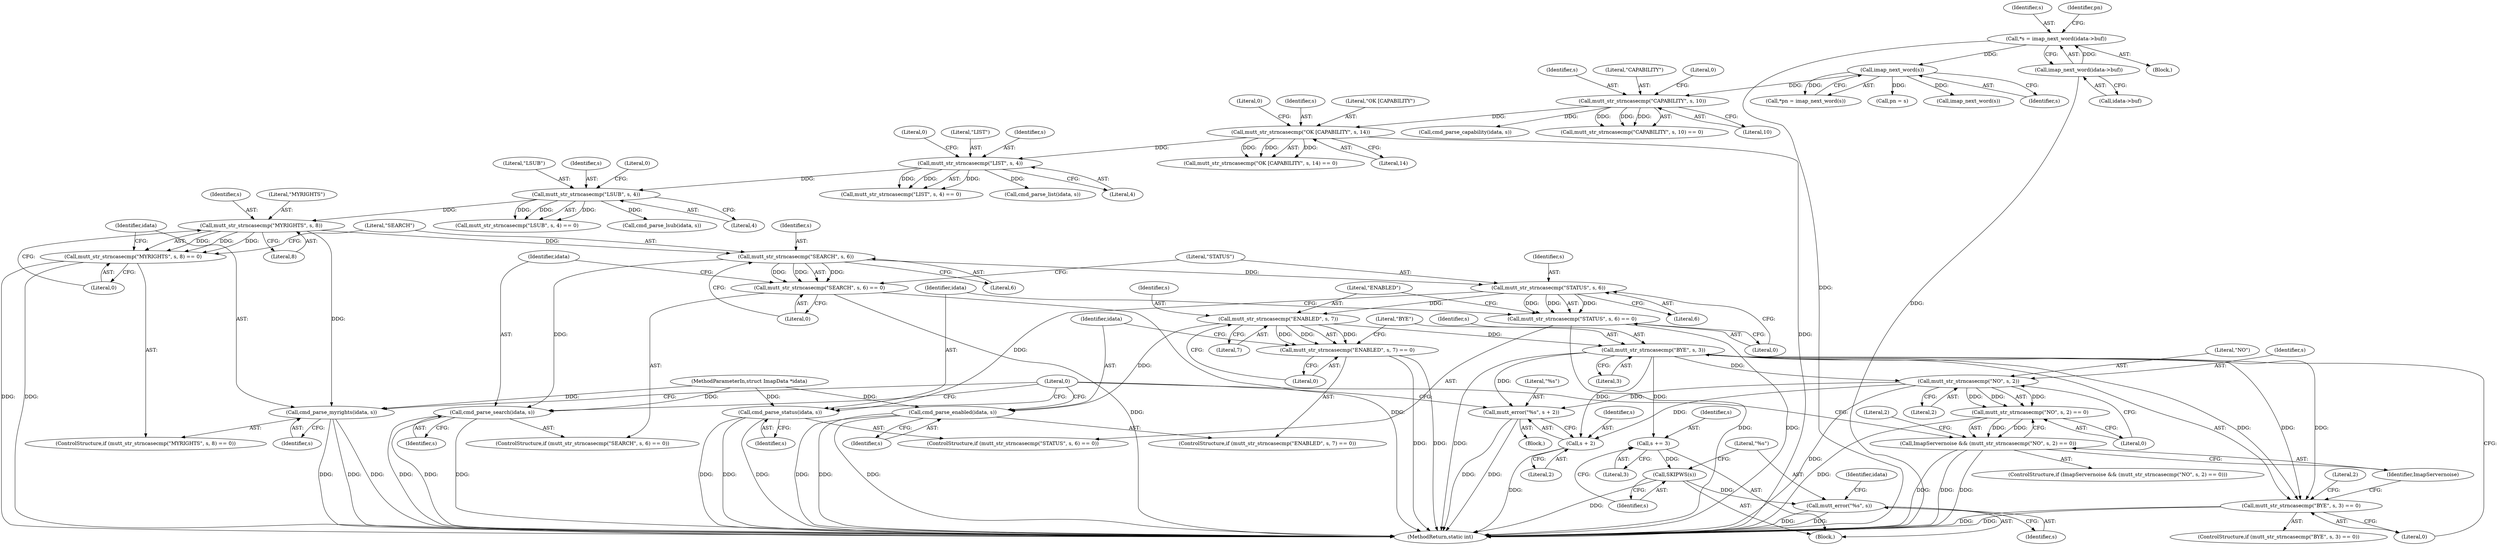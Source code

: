 digraph "0_neomutt_36a29280448097f34ce9c94606195f2ac643fed1@pointer" {
"1000307" [label="(Call,mutt_str_strncasecmp(\"MYRIGHTS\", s, 8))"];
"1000296" [label="(Call,mutt_str_strncasecmp(\"LSUB\", s, 4))"];
"1000285" [label="(Call,mutt_str_strncasecmp(\"LIST\", s, 4))"];
"1000262" [label="(Call,mutt_str_strncasecmp(\"OK [CAPABILITY\", s, 14))"];
"1000251" [label="(Call,mutt_str_strncasecmp(\"CAPABILITY\", s, 10))"];
"1000125" [label="(Call,imap_next_word(s))"];
"1000116" [label="(Call,*s = imap_next_word(idata->buf))"];
"1000118" [label="(Call,imap_next_word(idata->buf))"];
"1000306" [label="(Call,mutt_str_strncasecmp(\"MYRIGHTS\", s, 8) == 0)"];
"1000312" [label="(Call,cmd_parse_myrights(idata, s))"];
"1000318" [label="(Call,mutt_str_strncasecmp(\"SEARCH\", s, 6))"];
"1000317" [label="(Call,mutt_str_strncasecmp(\"SEARCH\", s, 6) == 0)"];
"1000323" [label="(Call,cmd_parse_search(idata, s))"];
"1000329" [label="(Call,mutt_str_strncasecmp(\"STATUS\", s, 6))"];
"1000328" [label="(Call,mutt_str_strncasecmp(\"STATUS\", s, 6) == 0)"];
"1000334" [label="(Call,cmd_parse_status(idata, s))"];
"1000340" [label="(Call,mutt_str_strncasecmp(\"ENABLED\", s, 7))"];
"1000339" [label="(Call,mutt_str_strncasecmp(\"ENABLED\", s, 7) == 0)"];
"1000345" [label="(Call,cmd_parse_enabled(idata, s))"];
"1000351" [label="(Call,mutt_str_strncasecmp(\"BYE\", s, 3))"];
"1000350" [label="(Call,mutt_str_strncasecmp(\"BYE\", s, 3) == 0)"];
"1000368" [label="(Call,s += 3)"];
"1000371" [label="(Call,SKIPWS(s))"];
"1000373" [label="(Call,mutt_error(\"%s\", s))"];
"1000386" [label="(Call,mutt_str_strncasecmp(\"NO\", s, 2))"];
"1000385" [label="(Call,mutt_str_strncasecmp(\"NO\", s, 2) == 0)"];
"1000383" [label="(Call,ImapServernoise && (mutt_str_strncasecmp(\"NO\", s, 2) == 0))"];
"1000395" [label="(Call,mutt_error(\"%s\", s + 2))"];
"1000397" [label="(Call,s + 2)"];
"1000350" [label="(Call,mutt_str_strncasecmp(\"BYE\", s, 3) == 0)"];
"1000295" [label="(Call,mutt_str_strncasecmp(\"LSUB\", s, 4) == 0)"];
"1000305" [label="(ControlStructure,if (mutt_str_strncasecmp(\"MYRIGHTS\", s, 8) == 0))"];
"1000119" [label="(Call,idata->buf)"];
"1000254" [label="(Literal,10)"];
"1000140" [label="(Call,pn = s)"];
"1000253" [label="(Identifier,s)"];
"1000368" [label="(Call,s += 3)"];
"1000374" [label="(Literal,\"%s\")"];
"1000256" [label="(Call,cmd_parse_capability(idata, s))"];
"1000312" [label="(Call,cmd_parse_myrights(idata, s))"];
"1000308" [label="(Literal,\"MYRIGHTS\")"];
"1000382" [label="(ControlStructure,if (ImapServernoise && (mutt_str_strncasecmp(\"NO\", s, 2) == 0)))"];
"1000372" [label="(Identifier,s)"];
"1000370" [label="(Literal,3)"];
"1000347" [label="(Identifier,s)"];
"1000336" [label="(Identifier,s)"];
"1000387" [label="(Literal,\"NO\")"];
"1000288" [label="(Literal,4)"];
"1000402" [label="(MethodReturn,static int)"];
"1000343" [label="(Literal,7)"];
"1000351" [label="(Call,mutt_str_strncasecmp(\"BYE\", s, 3))"];
"1000393" [label="(Literal,2)"];
"1000325" [label="(Identifier,s)"];
"1000261" [label="(Call,mutt_str_strncasecmp(\"OK [CAPABILITY\", s, 14) == 0)"];
"1000296" [label="(Call,mutt_str_strncasecmp(\"LSUB\", s, 4))"];
"1000331" [label="(Identifier,s)"];
"1000333" [label="(Literal,0)"];
"1000334" [label="(Call,cmd_parse_status(idata, s))"];
"1000298" [label="(Identifier,s)"];
"1000309" [label="(Identifier,s)"];
"1000300" [label="(Literal,0)"];
"1000345" [label="(Call,cmd_parse_enabled(idata, s))"];
"1000391" [label="(Block,)"];
"1000323" [label="(Call,cmd_parse_search(idata, s))"];
"1000352" [label="(Literal,\"BYE\")"];
"1000398" [label="(Identifier,s)"];
"1000340" [label="(Call,mutt_str_strncasecmp(\"ENABLED\", s, 7))"];
"1000317" [label="(Call,mutt_str_strncasecmp(\"SEARCH\", s, 6) == 0)"];
"1000390" [label="(Literal,0)"];
"1000385" [label="(Call,mutt_str_strncasecmp(\"NO\", s, 2) == 0)"];
"1000284" [label="(Call,mutt_str_strncasecmp(\"LIST\", s, 4) == 0)"];
"1000373" [label="(Call,mutt_error(\"%s\", s))"];
"1000399" [label="(Literal,2)"];
"1000250" [label="(Call,mutt_str_strncasecmp(\"CAPABILITY\", s, 10) == 0)"];
"1000265" [label="(Literal,14)"];
"1000145" [label="(Call,imap_next_word(s))"];
"1000126" [label="(Identifier,s)"];
"1000332" [label="(Literal,6)"];
"1000324" [label="(Identifier,idata)"];
"1000314" [label="(Identifier,s)"];
"1000109" [label="(MethodParameterIn,struct ImapData *idata)"];
"1000386" [label="(Call,mutt_str_strncasecmp(\"NO\", s, 2))"];
"1000389" [label="(Literal,2)"];
"1000116" [label="(Call,*s = imap_next_word(idata->buf))"];
"1000263" [label="(Literal,\"OK [CAPABILITY\")"];
"1000307" [label="(Call,mutt_str_strncasecmp(\"MYRIGHTS\", s, 8))"];
"1000384" [label="(Identifier,ImapServernoise)"];
"1000371" [label="(Call,SKIPWS(s))"];
"1000251" [label="(Call,mutt_str_strncasecmp(\"CAPABILITY\", s, 10))"];
"1000375" [label="(Identifier,s)"];
"1000342" [label="(Identifier,s)"];
"1000401" [label="(Literal,0)"];
"1000110" [label="(Block,)"];
"1000285" [label="(Call,mutt_str_strncasecmp(\"LIST\", s, 4))"];
"1000377" [label="(Identifier,idata)"];
"1000346" [label="(Identifier,idata)"];
"1000313" [label="(Identifier,idata)"];
"1000287" [label="(Identifier,s)"];
"1000125" [label="(Call,imap_next_word(s))"];
"1000349" [label="(ControlStructure,if (mutt_str_strncasecmp(\"BYE\", s, 3) == 0))"];
"1000335" [label="(Identifier,idata)"];
"1000344" [label="(Literal,0)"];
"1000328" [label="(Call,mutt_str_strncasecmp(\"STATUS\", s, 6) == 0)"];
"1000301" [label="(Call,cmd_parse_lsub(idata, s))"];
"1000339" [label="(Call,mutt_str_strncasecmp(\"ENABLED\", s, 7) == 0)"];
"1000123" [label="(Call,*pn = imap_next_word(s))"];
"1000330" [label="(Literal,\"STATUS\")"];
"1000327" [label="(ControlStructure,if (mutt_str_strncasecmp(\"STATUS\", s, 6) == 0))"];
"1000338" [label="(ControlStructure,if (mutt_str_strncasecmp(\"ENABLED\", s, 7) == 0))"];
"1000341" [label="(Literal,\"ENABLED\")"];
"1000395" [label="(Call,mutt_error(\"%s\", s + 2))"];
"1000356" [label="(Block,)"];
"1000383" [label="(Call,ImapServernoise && (mutt_str_strncasecmp(\"NO\", s, 2) == 0))"];
"1000322" [label="(Literal,0)"];
"1000117" [label="(Identifier,s)"];
"1000321" [label="(Literal,6)"];
"1000118" [label="(Call,imap_next_word(idata->buf))"];
"1000266" [label="(Literal,0)"];
"1000289" [label="(Literal,0)"];
"1000353" [label="(Identifier,s)"];
"1000318" [label="(Call,mutt_str_strncasecmp(\"SEARCH\", s, 6))"];
"1000319" [label="(Literal,\"SEARCH\")"];
"1000355" [label="(Literal,0)"];
"1000311" [label="(Literal,0)"];
"1000369" [label="(Identifier,s)"];
"1000310" [label="(Literal,8)"];
"1000262" [label="(Call,mutt_str_strncasecmp(\"OK [CAPABILITY\", s, 14))"];
"1000299" [label="(Literal,4)"];
"1000397" [label="(Call,s + 2)"];
"1000297" [label="(Literal,\"LSUB\")"];
"1000388" [label="(Identifier,s)"];
"1000396" [label="(Literal,\"%s\")"];
"1000264" [label="(Identifier,s)"];
"1000286" [label="(Literal,\"LIST\")"];
"1000124" [label="(Identifier,pn)"];
"1000306" [label="(Call,mutt_str_strncasecmp(\"MYRIGHTS\", s, 8) == 0)"];
"1000290" [label="(Call,cmd_parse_list(idata, s))"];
"1000329" [label="(Call,mutt_str_strncasecmp(\"STATUS\", s, 6))"];
"1000320" [label="(Identifier,s)"];
"1000354" [label="(Literal,3)"];
"1000358" [label="(Literal,2)"];
"1000316" [label="(ControlStructure,if (mutt_str_strncasecmp(\"SEARCH\", s, 6) == 0))"];
"1000252" [label="(Literal,\"CAPABILITY\")"];
"1000255" [label="(Literal,0)"];
"1000307" -> "1000306"  [label="AST: "];
"1000307" -> "1000310"  [label="CFG: "];
"1000308" -> "1000307"  [label="AST: "];
"1000309" -> "1000307"  [label="AST: "];
"1000310" -> "1000307"  [label="AST: "];
"1000311" -> "1000307"  [label="CFG: "];
"1000307" -> "1000306"  [label="DDG: "];
"1000307" -> "1000306"  [label="DDG: "];
"1000307" -> "1000306"  [label="DDG: "];
"1000296" -> "1000307"  [label="DDG: "];
"1000307" -> "1000312"  [label="DDG: "];
"1000307" -> "1000318"  [label="DDG: "];
"1000296" -> "1000295"  [label="AST: "];
"1000296" -> "1000299"  [label="CFG: "];
"1000297" -> "1000296"  [label="AST: "];
"1000298" -> "1000296"  [label="AST: "];
"1000299" -> "1000296"  [label="AST: "];
"1000300" -> "1000296"  [label="CFG: "];
"1000296" -> "1000295"  [label="DDG: "];
"1000296" -> "1000295"  [label="DDG: "];
"1000296" -> "1000295"  [label="DDG: "];
"1000285" -> "1000296"  [label="DDG: "];
"1000296" -> "1000301"  [label="DDG: "];
"1000285" -> "1000284"  [label="AST: "];
"1000285" -> "1000288"  [label="CFG: "];
"1000286" -> "1000285"  [label="AST: "];
"1000287" -> "1000285"  [label="AST: "];
"1000288" -> "1000285"  [label="AST: "];
"1000289" -> "1000285"  [label="CFG: "];
"1000285" -> "1000284"  [label="DDG: "];
"1000285" -> "1000284"  [label="DDG: "];
"1000285" -> "1000284"  [label="DDG: "];
"1000262" -> "1000285"  [label="DDG: "];
"1000285" -> "1000290"  [label="DDG: "];
"1000262" -> "1000261"  [label="AST: "];
"1000262" -> "1000265"  [label="CFG: "];
"1000263" -> "1000262"  [label="AST: "];
"1000264" -> "1000262"  [label="AST: "];
"1000265" -> "1000262"  [label="AST: "];
"1000266" -> "1000262"  [label="CFG: "];
"1000262" -> "1000402"  [label="DDG: "];
"1000262" -> "1000261"  [label="DDG: "];
"1000262" -> "1000261"  [label="DDG: "];
"1000262" -> "1000261"  [label="DDG: "];
"1000251" -> "1000262"  [label="DDG: "];
"1000251" -> "1000250"  [label="AST: "];
"1000251" -> "1000254"  [label="CFG: "];
"1000252" -> "1000251"  [label="AST: "];
"1000253" -> "1000251"  [label="AST: "];
"1000254" -> "1000251"  [label="AST: "];
"1000255" -> "1000251"  [label="CFG: "];
"1000251" -> "1000250"  [label="DDG: "];
"1000251" -> "1000250"  [label="DDG: "];
"1000251" -> "1000250"  [label="DDG: "];
"1000125" -> "1000251"  [label="DDG: "];
"1000251" -> "1000256"  [label="DDG: "];
"1000125" -> "1000123"  [label="AST: "];
"1000125" -> "1000126"  [label="CFG: "];
"1000126" -> "1000125"  [label="AST: "];
"1000123" -> "1000125"  [label="CFG: "];
"1000125" -> "1000123"  [label="DDG: "];
"1000116" -> "1000125"  [label="DDG: "];
"1000125" -> "1000140"  [label="DDG: "];
"1000125" -> "1000145"  [label="DDG: "];
"1000116" -> "1000110"  [label="AST: "];
"1000116" -> "1000118"  [label="CFG: "];
"1000117" -> "1000116"  [label="AST: "];
"1000118" -> "1000116"  [label="AST: "];
"1000124" -> "1000116"  [label="CFG: "];
"1000116" -> "1000402"  [label="DDG: "];
"1000118" -> "1000116"  [label="DDG: "];
"1000118" -> "1000119"  [label="CFG: "];
"1000119" -> "1000118"  [label="AST: "];
"1000118" -> "1000402"  [label="DDG: "];
"1000306" -> "1000305"  [label="AST: "];
"1000306" -> "1000311"  [label="CFG: "];
"1000311" -> "1000306"  [label="AST: "];
"1000313" -> "1000306"  [label="CFG: "];
"1000319" -> "1000306"  [label="CFG: "];
"1000306" -> "1000402"  [label="DDG: "];
"1000306" -> "1000402"  [label="DDG: "];
"1000312" -> "1000305"  [label="AST: "];
"1000312" -> "1000314"  [label="CFG: "];
"1000313" -> "1000312"  [label="AST: "];
"1000314" -> "1000312"  [label="AST: "];
"1000401" -> "1000312"  [label="CFG: "];
"1000312" -> "1000402"  [label="DDG: "];
"1000312" -> "1000402"  [label="DDG: "];
"1000312" -> "1000402"  [label="DDG: "];
"1000109" -> "1000312"  [label="DDG: "];
"1000318" -> "1000317"  [label="AST: "];
"1000318" -> "1000321"  [label="CFG: "];
"1000319" -> "1000318"  [label="AST: "];
"1000320" -> "1000318"  [label="AST: "];
"1000321" -> "1000318"  [label="AST: "];
"1000322" -> "1000318"  [label="CFG: "];
"1000318" -> "1000317"  [label="DDG: "];
"1000318" -> "1000317"  [label="DDG: "];
"1000318" -> "1000317"  [label="DDG: "];
"1000318" -> "1000323"  [label="DDG: "];
"1000318" -> "1000329"  [label="DDG: "];
"1000317" -> "1000316"  [label="AST: "];
"1000317" -> "1000322"  [label="CFG: "];
"1000322" -> "1000317"  [label="AST: "];
"1000324" -> "1000317"  [label="CFG: "];
"1000330" -> "1000317"  [label="CFG: "];
"1000317" -> "1000402"  [label="DDG: "];
"1000317" -> "1000402"  [label="DDG: "];
"1000323" -> "1000316"  [label="AST: "];
"1000323" -> "1000325"  [label="CFG: "];
"1000324" -> "1000323"  [label="AST: "];
"1000325" -> "1000323"  [label="AST: "];
"1000401" -> "1000323"  [label="CFG: "];
"1000323" -> "1000402"  [label="DDG: "];
"1000323" -> "1000402"  [label="DDG: "];
"1000323" -> "1000402"  [label="DDG: "];
"1000109" -> "1000323"  [label="DDG: "];
"1000329" -> "1000328"  [label="AST: "];
"1000329" -> "1000332"  [label="CFG: "];
"1000330" -> "1000329"  [label="AST: "];
"1000331" -> "1000329"  [label="AST: "];
"1000332" -> "1000329"  [label="AST: "];
"1000333" -> "1000329"  [label="CFG: "];
"1000329" -> "1000328"  [label="DDG: "];
"1000329" -> "1000328"  [label="DDG: "];
"1000329" -> "1000328"  [label="DDG: "];
"1000329" -> "1000334"  [label="DDG: "];
"1000329" -> "1000340"  [label="DDG: "];
"1000328" -> "1000327"  [label="AST: "];
"1000328" -> "1000333"  [label="CFG: "];
"1000333" -> "1000328"  [label="AST: "];
"1000335" -> "1000328"  [label="CFG: "];
"1000341" -> "1000328"  [label="CFG: "];
"1000328" -> "1000402"  [label="DDG: "];
"1000328" -> "1000402"  [label="DDG: "];
"1000334" -> "1000327"  [label="AST: "];
"1000334" -> "1000336"  [label="CFG: "];
"1000335" -> "1000334"  [label="AST: "];
"1000336" -> "1000334"  [label="AST: "];
"1000401" -> "1000334"  [label="CFG: "];
"1000334" -> "1000402"  [label="DDG: "];
"1000334" -> "1000402"  [label="DDG: "];
"1000334" -> "1000402"  [label="DDG: "];
"1000109" -> "1000334"  [label="DDG: "];
"1000340" -> "1000339"  [label="AST: "];
"1000340" -> "1000343"  [label="CFG: "];
"1000341" -> "1000340"  [label="AST: "];
"1000342" -> "1000340"  [label="AST: "];
"1000343" -> "1000340"  [label="AST: "];
"1000344" -> "1000340"  [label="CFG: "];
"1000340" -> "1000339"  [label="DDG: "];
"1000340" -> "1000339"  [label="DDG: "];
"1000340" -> "1000339"  [label="DDG: "];
"1000340" -> "1000345"  [label="DDG: "];
"1000340" -> "1000351"  [label="DDG: "];
"1000339" -> "1000338"  [label="AST: "];
"1000339" -> "1000344"  [label="CFG: "];
"1000344" -> "1000339"  [label="AST: "];
"1000346" -> "1000339"  [label="CFG: "];
"1000352" -> "1000339"  [label="CFG: "];
"1000339" -> "1000402"  [label="DDG: "];
"1000339" -> "1000402"  [label="DDG: "];
"1000345" -> "1000338"  [label="AST: "];
"1000345" -> "1000347"  [label="CFG: "];
"1000346" -> "1000345"  [label="AST: "];
"1000347" -> "1000345"  [label="AST: "];
"1000401" -> "1000345"  [label="CFG: "];
"1000345" -> "1000402"  [label="DDG: "];
"1000345" -> "1000402"  [label="DDG: "];
"1000345" -> "1000402"  [label="DDG: "];
"1000109" -> "1000345"  [label="DDG: "];
"1000351" -> "1000350"  [label="AST: "];
"1000351" -> "1000354"  [label="CFG: "];
"1000352" -> "1000351"  [label="AST: "];
"1000353" -> "1000351"  [label="AST: "];
"1000354" -> "1000351"  [label="AST: "];
"1000355" -> "1000351"  [label="CFG: "];
"1000351" -> "1000402"  [label="DDG: "];
"1000351" -> "1000350"  [label="DDG: "];
"1000351" -> "1000350"  [label="DDG: "];
"1000351" -> "1000350"  [label="DDG: "];
"1000351" -> "1000368"  [label="DDG: "];
"1000351" -> "1000386"  [label="DDG: "];
"1000351" -> "1000395"  [label="DDG: "];
"1000351" -> "1000397"  [label="DDG: "];
"1000350" -> "1000349"  [label="AST: "];
"1000350" -> "1000355"  [label="CFG: "];
"1000355" -> "1000350"  [label="AST: "];
"1000358" -> "1000350"  [label="CFG: "];
"1000384" -> "1000350"  [label="CFG: "];
"1000350" -> "1000402"  [label="DDG: "];
"1000350" -> "1000402"  [label="DDG: "];
"1000368" -> "1000356"  [label="AST: "];
"1000368" -> "1000370"  [label="CFG: "];
"1000369" -> "1000368"  [label="AST: "];
"1000370" -> "1000368"  [label="AST: "];
"1000372" -> "1000368"  [label="CFG: "];
"1000368" -> "1000371"  [label="DDG: "];
"1000371" -> "1000356"  [label="AST: "];
"1000371" -> "1000372"  [label="CFG: "];
"1000372" -> "1000371"  [label="AST: "];
"1000374" -> "1000371"  [label="CFG: "];
"1000371" -> "1000402"  [label="DDG: "];
"1000371" -> "1000373"  [label="DDG: "];
"1000373" -> "1000356"  [label="AST: "];
"1000373" -> "1000375"  [label="CFG: "];
"1000374" -> "1000373"  [label="AST: "];
"1000375" -> "1000373"  [label="AST: "];
"1000377" -> "1000373"  [label="CFG: "];
"1000373" -> "1000402"  [label="DDG: "];
"1000373" -> "1000402"  [label="DDG: "];
"1000386" -> "1000385"  [label="AST: "];
"1000386" -> "1000389"  [label="CFG: "];
"1000387" -> "1000386"  [label="AST: "];
"1000388" -> "1000386"  [label="AST: "];
"1000389" -> "1000386"  [label="AST: "];
"1000390" -> "1000386"  [label="CFG: "];
"1000386" -> "1000402"  [label="DDG: "];
"1000386" -> "1000385"  [label="DDG: "];
"1000386" -> "1000385"  [label="DDG: "];
"1000386" -> "1000385"  [label="DDG: "];
"1000386" -> "1000395"  [label="DDG: "];
"1000386" -> "1000397"  [label="DDG: "];
"1000385" -> "1000383"  [label="AST: "];
"1000385" -> "1000390"  [label="CFG: "];
"1000390" -> "1000385"  [label="AST: "];
"1000383" -> "1000385"  [label="CFG: "];
"1000385" -> "1000402"  [label="DDG: "];
"1000385" -> "1000383"  [label="DDG: "];
"1000385" -> "1000383"  [label="DDG: "];
"1000383" -> "1000382"  [label="AST: "];
"1000383" -> "1000384"  [label="CFG: "];
"1000384" -> "1000383"  [label="AST: "];
"1000393" -> "1000383"  [label="CFG: "];
"1000401" -> "1000383"  [label="CFG: "];
"1000383" -> "1000402"  [label="DDG: "];
"1000383" -> "1000402"  [label="DDG: "];
"1000383" -> "1000402"  [label="DDG: "];
"1000395" -> "1000391"  [label="AST: "];
"1000395" -> "1000397"  [label="CFG: "];
"1000396" -> "1000395"  [label="AST: "];
"1000397" -> "1000395"  [label="AST: "];
"1000401" -> "1000395"  [label="CFG: "];
"1000395" -> "1000402"  [label="DDG: "];
"1000395" -> "1000402"  [label="DDG: "];
"1000397" -> "1000399"  [label="CFG: "];
"1000398" -> "1000397"  [label="AST: "];
"1000399" -> "1000397"  [label="AST: "];
"1000397" -> "1000402"  [label="DDG: "];
}
